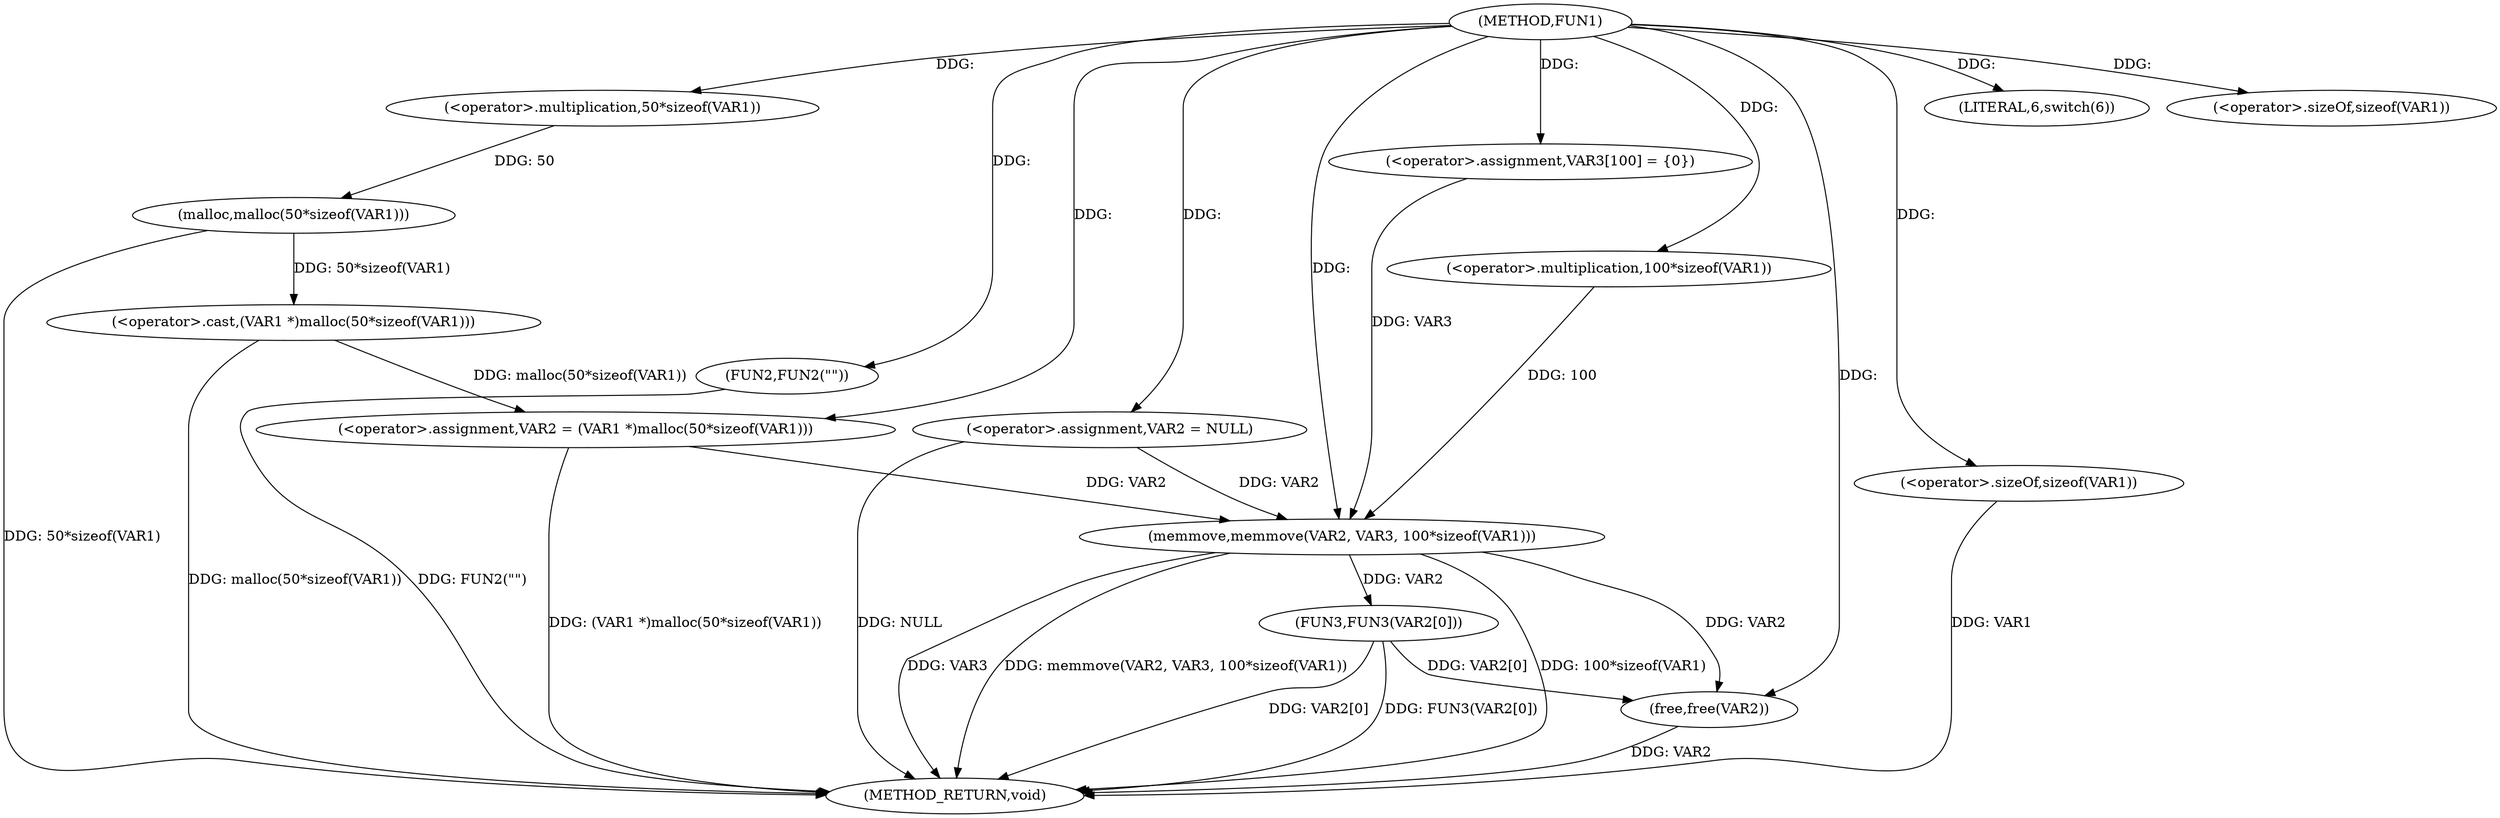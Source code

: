 digraph FUN1 {  
"1000100" [label = "(METHOD,FUN1)" ]
"1000141" [label = "(METHOD_RETURN,void)" ]
"1000103" [label = "(<operator>.assignment,VAR2 = NULL)" ]
"1000107" [label = "(LITERAL,6,switch(6))" ]
"1000110" [label = "(<operator>.assignment,VAR2 = (VAR1 *)malloc(50*sizeof(VAR1)))" ]
"1000112" [label = "(<operator>.cast,(VAR1 *)malloc(50*sizeof(VAR1)))" ]
"1000114" [label = "(malloc,malloc(50*sizeof(VAR1)))" ]
"1000115" [label = "(<operator>.multiplication,50*sizeof(VAR1))" ]
"1000117" [label = "(<operator>.sizeOf,sizeof(VAR1))" ]
"1000121" [label = "(FUN2,FUN2(\"\"))" ]
"1000126" [label = "(<operator>.assignment,VAR3[100] = {0})" ]
"1000128" [label = "(memmove,memmove(VAR2, VAR3, 100*sizeof(VAR1)))" ]
"1000131" [label = "(<operator>.multiplication,100*sizeof(VAR1))" ]
"1000133" [label = "(<operator>.sizeOf,sizeof(VAR1))" ]
"1000135" [label = "(FUN3,FUN3(VAR2[0]))" ]
"1000139" [label = "(free,free(VAR2))" ]
  "1000103" -> "1000141"  [ label = "DDG: NULL"] 
  "1000112" -> "1000141"  [ label = "DDG: malloc(50*sizeof(VAR1))"] 
  "1000139" -> "1000141"  [ label = "DDG: VAR2"] 
  "1000135" -> "1000141"  [ label = "DDG: VAR2[0]"] 
  "1000128" -> "1000141"  [ label = "DDG: memmove(VAR2, VAR3, 100*sizeof(VAR1))"] 
  "1000128" -> "1000141"  [ label = "DDG: 100*sizeof(VAR1)"] 
  "1000128" -> "1000141"  [ label = "DDG: VAR3"] 
  "1000133" -> "1000141"  [ label = "DDG: VAR1"] 
  "1000114" -> "1000141"  [ label = "DDG: 50*sizeof(VAR1)"] 
  "1000121" -> "1000141"  [ label = "DDG: FUN2(\"\")"] 
  "1000110" -> "1000141"  [ label = "DDG: (VAR1 *)malloc(50*sizeof(VAR1))"] 
  "1000135" -> "1000141"  [ label = "DDG: FUN3(VAR2[0])"] 
  "1000100" -> "1000103"  [ label = "DDG: "] 
  "1000100" -> "1000107"  [ label = "DDG: "] 
  "1000112" -> "1000110"  [ label = "DDG: malloc(50*sizeof(VAR1))"] 
  "1000100" -> "1000110"  [ label = "DDG: "] 
  "1000114" -> "1000112"  [ label = "DDG: 50*sizeof(VAR1)"] 
  "1000115" -> "1000114"  [ label = "DDG: 50"] 
  "1000100" -> "1000115"  [ label = "DDG: "] 
  "1000100" -> "1000117"  [ label = "DDG: "] 
  "1000100" -> "1000121"  [ label = "DDG: "] 
  "1000100" -> "1000126"  [ label = "DDG: "] 
  "1000103" -> "1000128"  [ label = "DDG: VAR2"] 
  "1000110" -> "1000128"  [ label = "DDG: VAR2"] 
  "1000100" -> "1000128"  [ label = "DDG: "] 
  "1000126" -> "1000128"  [ label = "DDG: VAR3"] 
  "1000131" -> "1000128"  [ label = "DDG: 100"] 
  "1000100" -> "1000131"  [ label = "DDG: "] 
  "1000100" -> "1000133"  [ label = "DDG: "] 
  "1000128" -> "1000135"  [ label = "DDG: VAR2"] 
  "1000128" -> "1000139"  [ label = "DDG: VAR2"] 
  "1000135" -> "1000139"  [ label = "DDG: VAR2[0]"] 
  "1000100" -> "1000139"  [ label = "DDG: "] 
}
